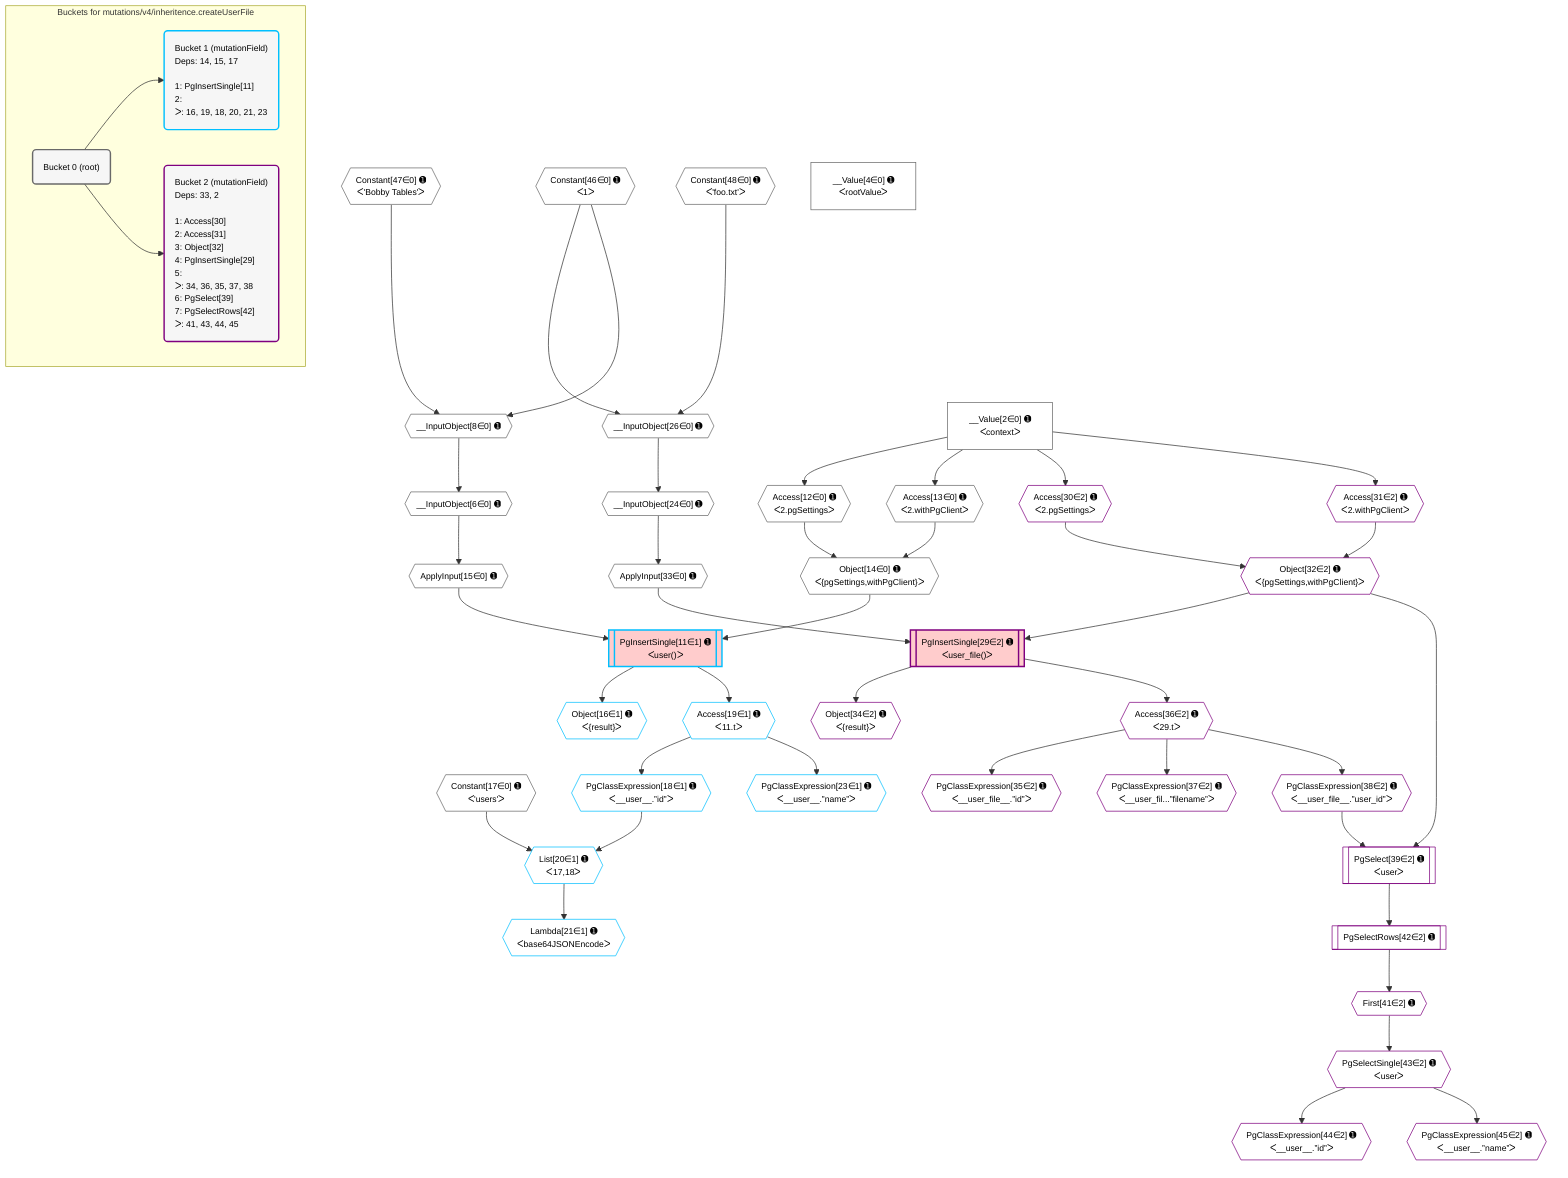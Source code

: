 %%{init: {'themeVariables': { 'fontSize': '12px'}}}%%
graph TD
    classDef path fill:#eee,stroke:#000,color:#000
    classDef plan fill:#fff,stroke-width:1px,color:#000
    classDef itemplan fill:#fff,stroke-width:2px,color:#000
    classDef unbatchedplan fill:#dff,stroke-width:1px,color:#000
    classDef sideeffectplan fill:#fcc,stroke-width:2px,color:#000
    classDef bucket fill:#f6f6f6,color:#000,stroke-width:2px,text-align:left


    %% plan dependencies
    __InputObject26{{"__InputObject[26∈0] ➊"}}:::plan
    Constant48{{"Constant[48∈0] ➊<br />ᐸ'foo.txt'ᐳ"}}:::plan
    Constant46{{"Constant[46∈0] ➊<br />ᐸ1ᐳ"}}:::plan
    Constant48 & Constant46 --> __InputObject26
    __InputObject6{{"__InputObject[6∈0] ➊"}}:::plan
    __InputObject8{{"__InputObject[8∈0] ➊"}}:::plan
    __InputObject8 --> __InputObject6
    Constant47{{"Constant[47∈0] ➊<br />ᐸ'Bobby Tables'ᐳ"}}:::plan
    Constant46 & Constant47 --> __InputObject8
    Object14{{"Object[14∈0] ➊<br />ᐸ{pgSettings,withPgClient}ᐳ"}}:::plan
    Access12{{"Access[12∈0] ➊<br />ᐸ2.pgSettingsᐳ"}}:::plan
    Access13{{"Access[13∈0] ➊<br />ᐸ2.withPgClientᐳ"}}:::plan
    Access12 & Access13 --> Object14
    __InputObject24{{"__InputObject[24∈0] ➊"}}:::plan
    __InputObject26 --> __InputObject24
    __Value2["__Value[2∈0] ➊<br />ᐸcontextᐳ"]:::plan
    __Value2 --> Access12
    __Value2 --> Access13
    ApplyInput15{{"ApplyInput[15∈0] ➊"}}:::plan
    __InputObject6 --> ApplyInput15
    ApplyInput33{{"ApplyInput[33∈0] ➊"}}:::plan
    __InputObject24 --> ApplyInput33
    __Value4["__Value[4∈0] ➊<br />ᐸrootValueᐳ"]:::plan
    Constant17{{"Constant[17∈0] ➊<br />ᐸ'users'ᐳ"}}:::plan
    PgInsertSingle11[["PgInsertSingle[11∈1] ➊<br />ᐸuser()ᐳ"]]:::sideeffectplan
    Object14 & ApplyInput15 --> PgInsertSingle11
    List20{{"List[20∈1] ➊<br />ᐸ17,18ᐳ"}}:::plan
    PgClassExpression18{{"PgClassExpression[18∈1] ➊<br />ᐸ__user__.”id”ᐳ"}}:::plan
    Constant17 & PgClassExpression18 --> List20
    Object16{{"Object[16∈1] ➊<br />ᐸ{result}ᐳ"}}:::plan
    PgInsertSingle11 --> Object16
    Access19{{"Access[19∈1] ➊<br />ᐸ11.tᐳ"}}:::plan
    Access19 --> PgClassExpression18
    PgInsertSingle11 --> Access19
    Lambda21{{"Lambda[21∈1] ➊<br />ᐸbase64JSONEncodeᐳ"}}:::plan
    List20 --> Lambda21
    PgClassExpression23{{"PgClassExpression[23∈1] ➊<br />ᐸ__user__.”name”ᐳ"}}:::plan
    Access19 --> PgClassExpression23
    PgInsertSingle29[["PgInsertSingle[29∈2] ➊<br />ᐸuser_file()ᐳ"]]:::sideeffectplan
    Object32{{"Object[32∈2] ➊<br />ᐸ{pgSettings,withPgClient}ᐳ"}}:::plan
    Object32 & ApplyInput33 --> PgInsertSingle29
    Access30{{"Access[30∈2] ➊<br />ᐸ2.pgSettingsᐳ"}}:::plan
    Access31{{"Access[31∈2] ➊<br />ᐸ2.withPgClientᐳ"}}:::plan
    Access30 & Access31 --> Object32
    PgSelect39[["PgSelect[39∈2] ➊<br />ᐸuserᐳ"]]:::plan
    PgClassExpression38{{"PgClassExpression[38∈2] ➊<br />ᐸ__user_file__.”user_id”ᐳ"}}:::plan
    Object32 & PgClassExpression38 --> PgSelect39
    __Value2 --> Access30
    __Value2 --> Access31
    Object34{{"Object[34∈2] ➊<br />ᐸ{result}ᐳ"}}:::plan
    PgInsertSingle29 --> Object34
    PgClassExpression35{{"PgClassExpression[35∈2] ➊<br />ᐸ__user_file__.”id”ᐳ"}}:::plan
    Access36{{"Access[36∈2] ➊<br />ᐸ29.tᐳ"}}:::plan
    Access36 --> PgClassExpression35
    PgInsertSingle29 --> Access36
    PgClassExpression37{{"PgClassExpression[37∈2] ➊<br />ᐸ__user_fil...”filename”ᐳ"}}:::plan
    Access36 --> PgClassExpression37
    Access36 --> PgClassExpression38
    First41{{"First[41∈2] ➊"}}:::plan
    PgSelectRows42[["PgSelectRows[42∈2] ➊"]]:::plan
    PgSelectRows42 --> First41
    PgSelect39 --> PgSelectRows42
    PgSelectSingle43{{"PgSelectSingle[43∈2] ➊<br />ᐸuserᐳ"}}:::plan
    First41 --> PgSelectSingle43
    PgClassExpression44{{"PgClassExpression[44∈2] ➊<br />ᐸ__user__.”id”ᐳ"}}:::plan
    PgSelectSingle43 --> PgClassExpression44
    PgClassExpression45{{"PgClassExpression[45∈2] ➊<br />ᐸ__user__.”name”ᐳ"}}:::plan
    PgSelectSingle43 --> PgClassExpression45

    %% define steps

    subgraph "Buckets for mutations/v4/inheritence.createUserFile"
    Bucket0("Bucket 0 (root)"):::bucket
    classDef bucket0 stroke:#696969
    class Bucket0,__Value2,__Value4,__InputObject6,__InputObject8,Access12,Access13,Object14,ApplyInput15,Constant17,__InputObject24,__InputObject26,ApplyInput33,Constant46,Constant47,Constant48 bucket0
    Bucket1("Bucket 1 (mutationField)<br />Deps: 14, 15, 17<br /><br />1: PgInsertSingle[11]<br />2: <br />ᐳ: 16, 19, 18, 20, 21, 23"):::bucket
    classDef bucket1 stroke:#00bfff
    class Bucket1,PgInsertSingle11,Object16,PgClassExpression18,Access19,List20,Lambda21,PgClassExpression23 bucket1
    Bucket2("Bucket 2 (mutationField)<br />Deps: 33, 2<br /><br />1: Access[30]<br />2: Access[31]<br />3: Object[32]<br />4: PgInsertSingle[29]<br />5: <br />ᐳ: 34, 36, 35, 37, 38<br />6: PgSelect[39]<br />7: PgSelectRows[42]<br />ᐳ: 41, 43, 44, 45"):::bucket
    classDef bucket2 stroke:#7f007f
    class Bucket2,PgInsertSingle29,Access30,Access31,Object32,Object34,PgClassExpression35,Access36,PgClassExpression37,PgClassExpression38,PgSelect39,First41,PgSelectRows42,PgSelectSingle43,PgClassExpression44,PgClassExpression45 bucket2
    Bucket0 --> Bucket1 & Bucket2
    end